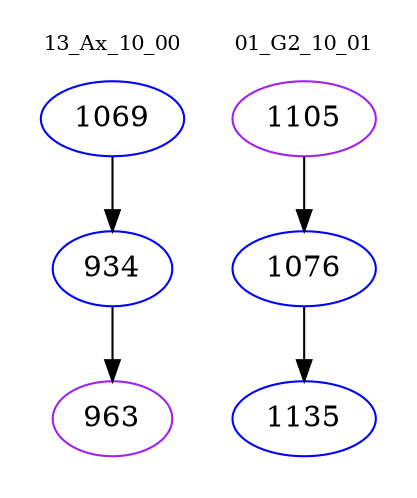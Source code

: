 digraph{
subgraph cluster_0 {
color = white
label = "13_Ax_10_00";
fontsize=10;
T0_1069 [label="1069", color="blue"]
T0_1069 -> T0_934 [color="black"]
T0_934 [label="934", color="blue"]
T0_934 -> T0_963 [color="black"]
T0_963 [label="963", color="purple"]
}
subgraph cluster_1 {
color = white
label = "01_G2_10_01";
fontsize=10;
T1_1105 [label="1105", color="purple"]
T1_1105 -> T1_1076 [color="black"]
T1_1076 [label="1076", color="blue"]
T1_1076 -> T1_1135 [color="black"]
T1_1135 [label="1135", color="blue"]
}
}
